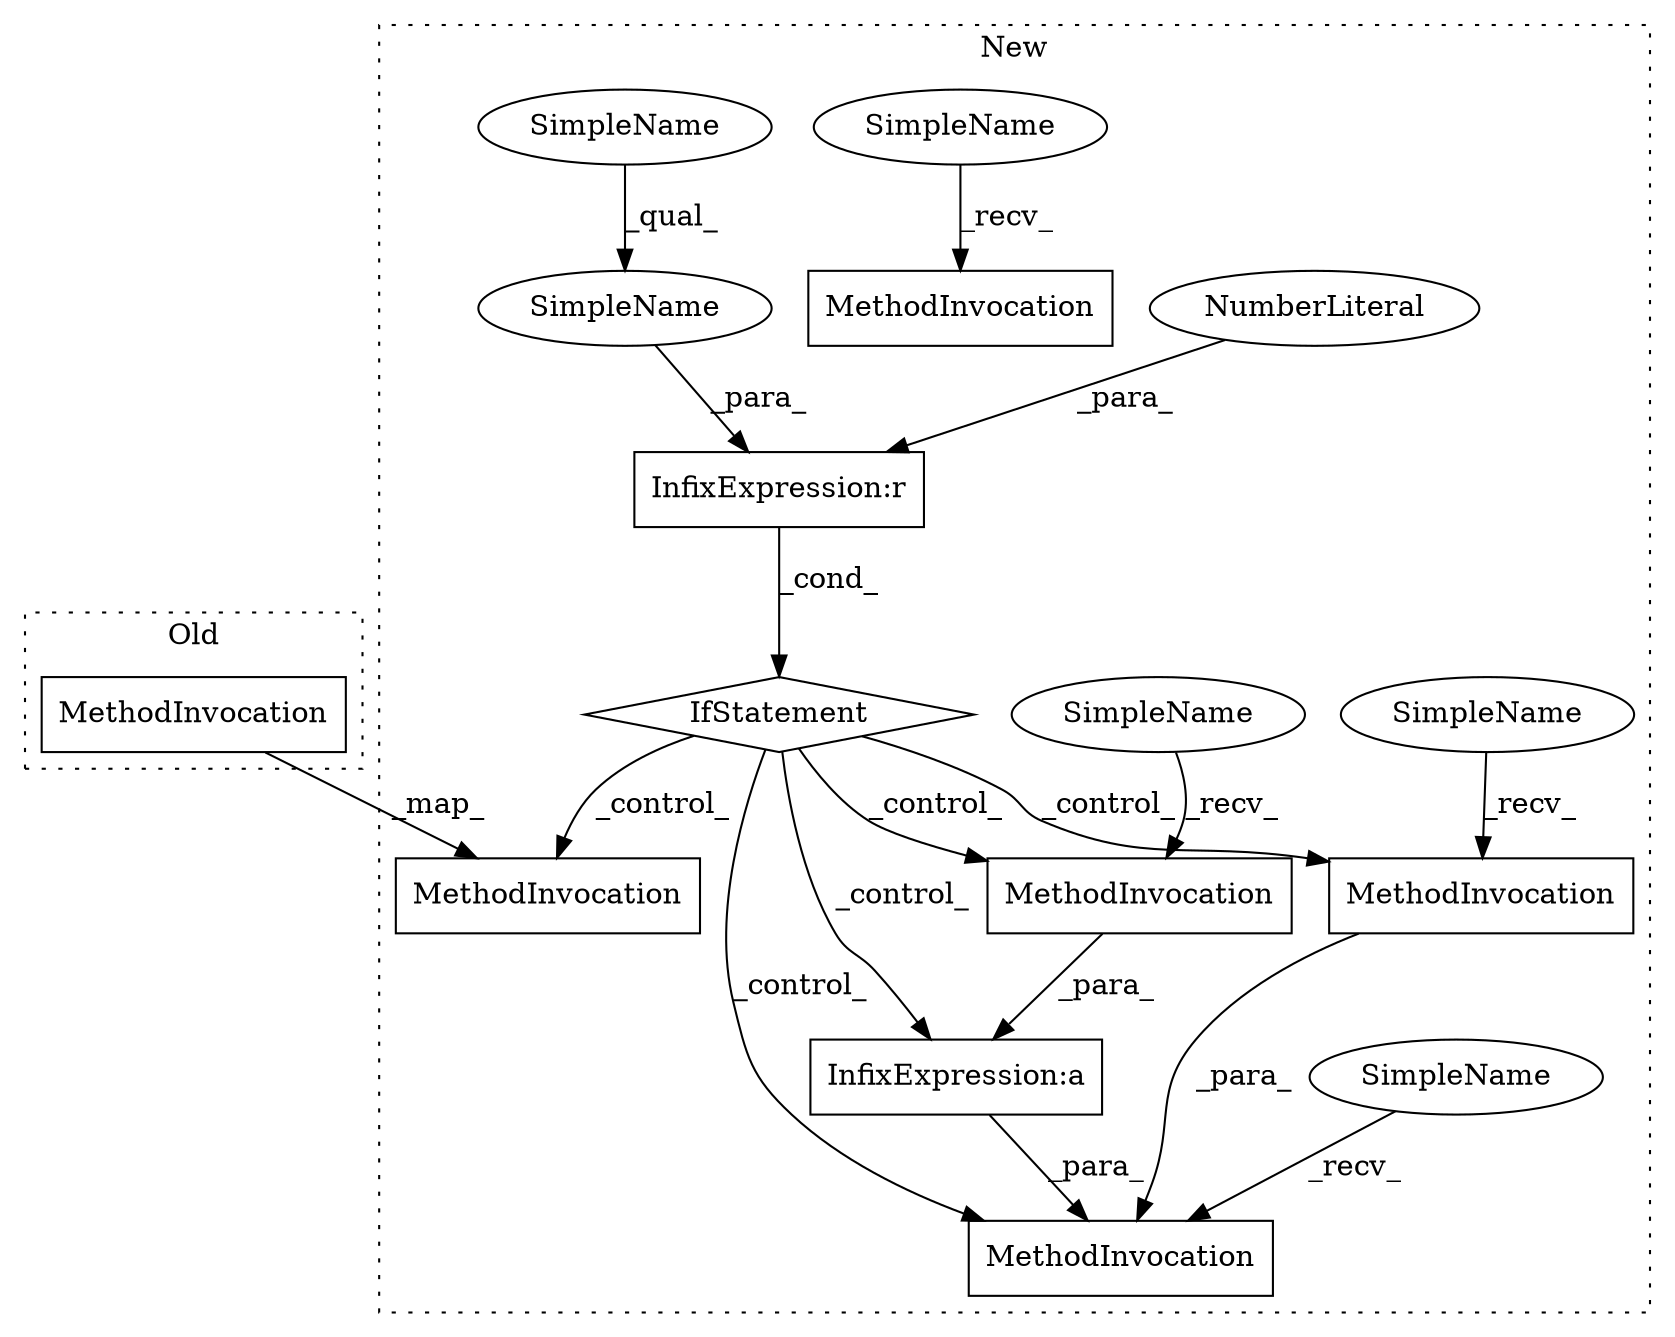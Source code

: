 digraph G {
subgraph cluster0 {
3 [label="MethodInvocation" a="32" s="10724,10801" l="5,1" shape="box"];
label = "Old";
style="dotted";
}
subgraph cluster1 {
1 [label="IfStatement" a="25" s="13677,13701" l="9,2" shape="diamond"];
2 [label="MethodInvocation" a="32" s="14031,14109" l="5,1" shape="box"];
4 [label="MethodInvocation" a="32" s="13590" l="9" shape="box"];
5 [label="MethodInvocation" a="32" s="13921,14013" l="5,1" shape="box"];
6 [label="MethodInvocation" a="32" s="14099,14108" l="8,1" shape="box"];
7 [label="MethodInvocation" a="32" s="14040" l="9" shape="box"];
8 [label="NumberLiteral" a="34" s="13700" l="1" shape="ellipse"];
9 [label="SimpleName" a="42" s="13686" l="10" shape="ellipse"];
10 [label="SimpleName" a="42" s="14036" l="3" shape="ellipse"];
11 [label="SimpleName" a="42" s="14096" l="2" shape="ellipse"];
12 [label="SimpleName" a="42" s="14024" l="6" shape="ellipse"];
13 [label="SimpleName" a="42" s="13586" l="3" shape="ellipse"];
14 [label="SimpleName" a="42" s="13686" l="4" shape="ellipse"];
15 [label="InfixExpression:a" a="27" s="14049" l="-13" shape="box"];
16 [label="InfixExpression:r" a="27" s="13696" l="4" shape="box"];
label = "New";
style="dotted";
}
1 -> 6 [label="_control_"];
1 -> 2 [label="_control_"];
1 -> 15 [label="_control_"];
1 -> 7 [label="_control_"];
1 -> 5 [label="_control_"];
3 -> 5 [label="_map_"];
6 -> 2 [label="_para_"];
7 -> 15 [label="_para_"];
8 -> 16 [label="_para_"];
9 -> 16 [label="_para_"];
10 -> 7 [label="_recv_"];
11 -> 6 [label="_recv_"];
12 -> 2 [label="_recv_"];
13 -> 4 [label="_recv_"];
14 -> 9 [label="_qual_"];
15 -> 2 [label="_para_"];
16 -> 1 [label="_cond_"];
}